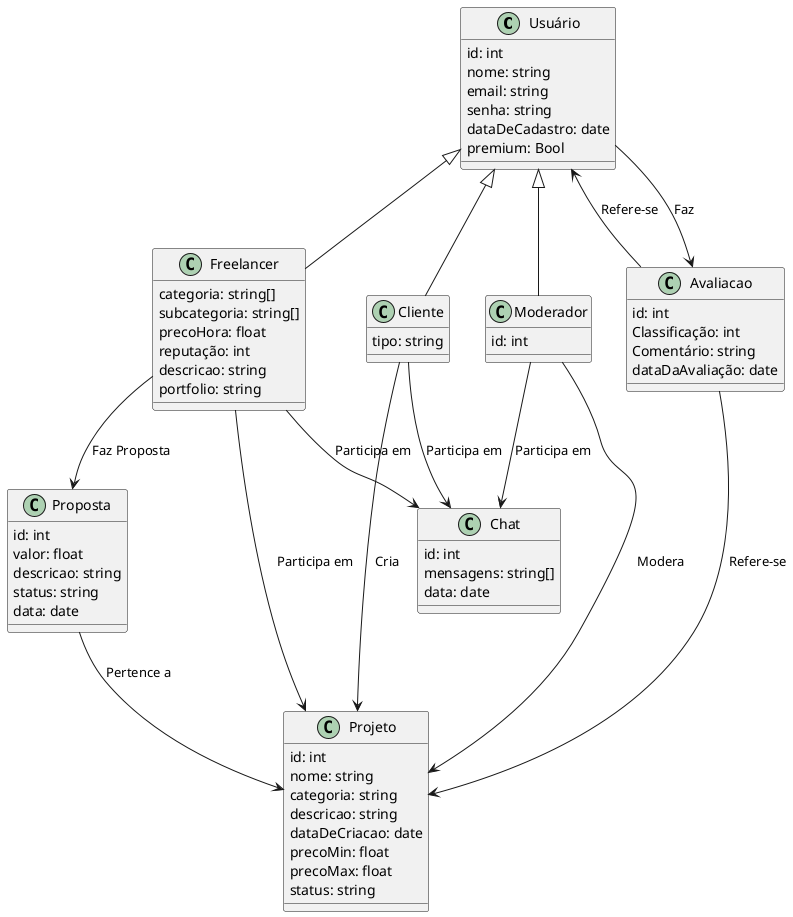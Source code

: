 @startuml Conceitual

class Usuário {

id: int
nome: string
email: string
senha: string
dataDeCadastro: date
premium: Bool
}

class Freelancer {

categoria: string[]
subcategoria: string[]
precoHora: float
reputação: int
descricao: string
portfolio: string
}

class Cliente {

tipo: string
}

class Moderador {

id: int
}

class Proposta {

id: int
valor: float
descricao: string
status: string
data: date
}

class Projeto {

id: int
nome: string
categoria: string
descricao: string
dataDeCriacao: date
precoMin: float
precoMax: float
status: string
}

class Chat {

id: int
mensagens: string[]
data: date
}

class Avaliacao {

id: int
Classificação: int
Comentário: string
dataDaAvaliação: date
}

Usuário <|-- Moderador
Usuário <|-- Cliente
Usuário <|-- Freelancer


Avaliacao --> Usuário : Refere-se
Avaliacao --> Projeto: Refere-se

Usuário --> Avaliacao: Faz
Proposta --> Projeto: Pertence a
Freelancer --> Proposta: Faz Proposta
Freelancer --> Projeto: Participa em
Cliente --> Projeto: Cria
Moderador --> Projeto: Modera
Freelancer --> Chat: Participa em
Cliente --> Chat: Participa em
Moderador --> Chat: Participa em

@enduml